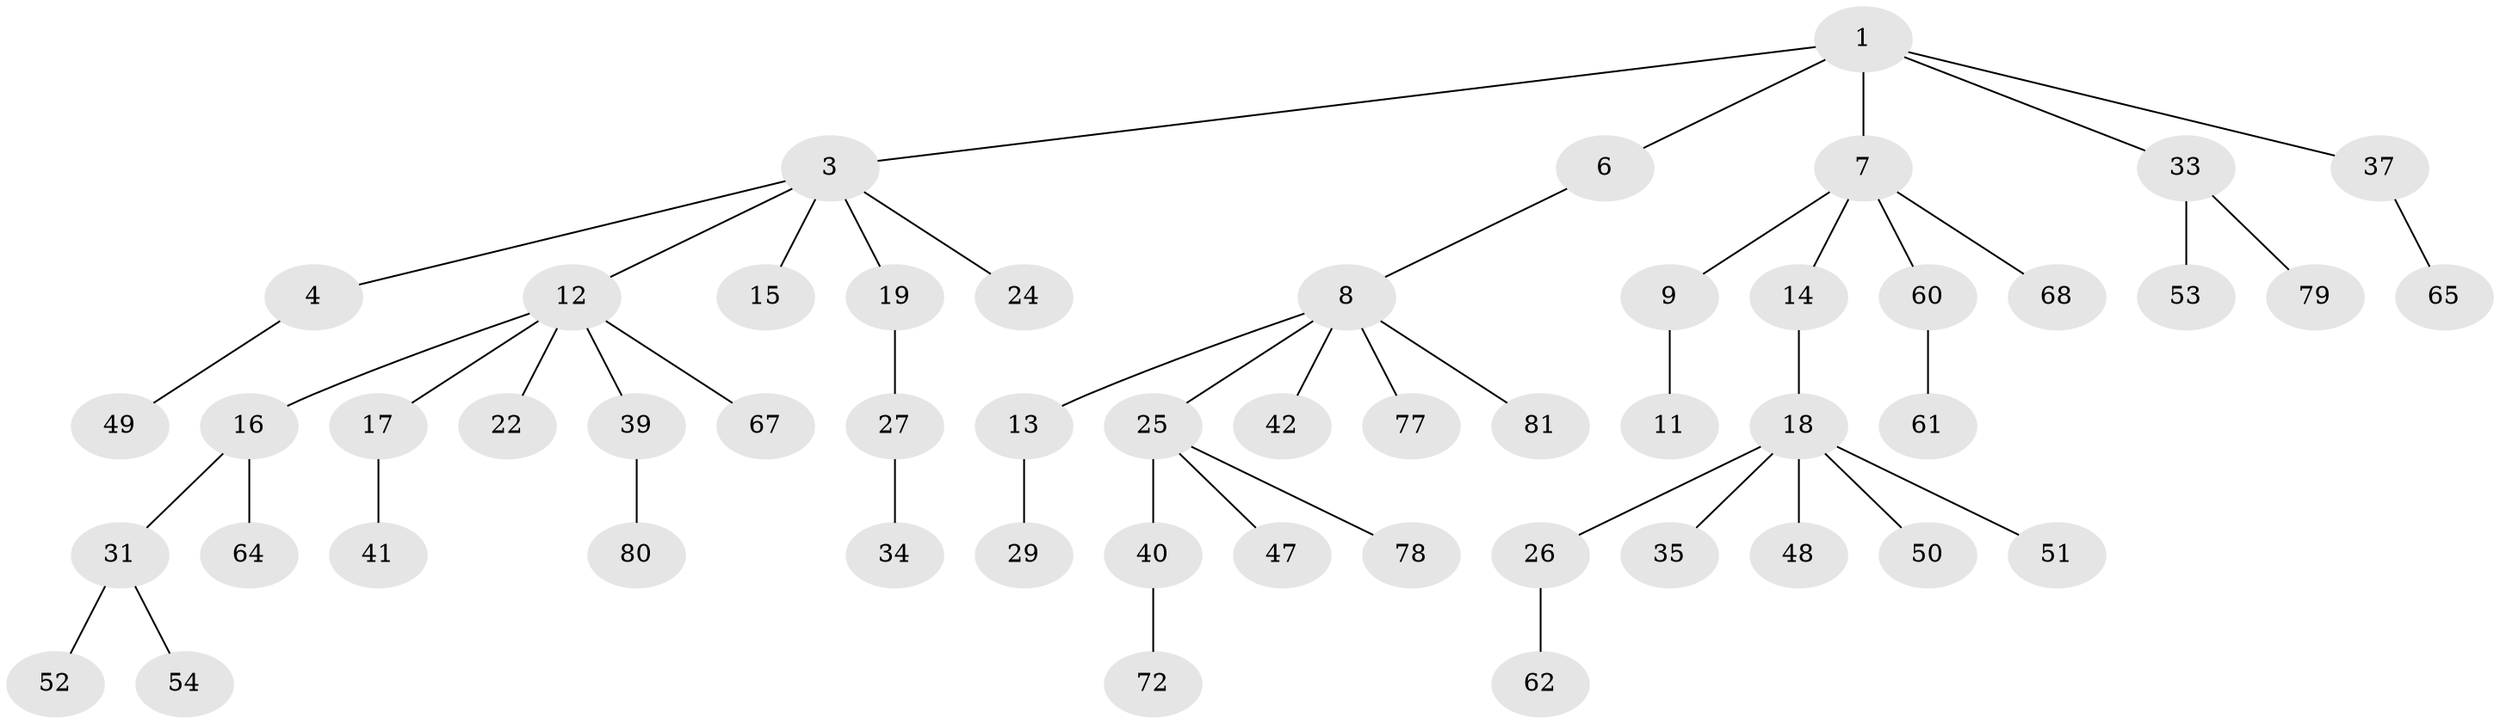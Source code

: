 // original degree distribution, {3: 0.17073170731707318, 4: 0.04878048780487805, 5: 0.024390243902439025, 2: 0.2682926829268293, 6: 0.024390243902439025, 1: 0.4634146341463415}
// Generated by graph-tools (version 1.1) at 2025/42/03/06/25 10:42:03]
// undirected, 52 vertices, 51 edges
graph export_dot {
graph [start="1"]
  node [color=gray90,style=filled];
  1 [super="+2"];
  3 [super="+5"];
  4 [super="+23"];
  6 [super="+46"];
  7 [super="+10"];
  8 [super="+28"];
  9 [super="+36"];
  11;
  12 [super="+56"];
  13 [super="+20"];
  14 [super="+59"];
  15 [super="+63"];
  16 [super="+55"];
  17 [super="+82"];
  18 [super="+21"];
  19 [super="+43"];
  22 [super="+44"];
  24;
  25 [super="+32"];
  26 [super="+30"];
  27 [super="+74"];
  29 [super="+38"];
  31 [super="+45"];
  33 [super="+73"];
  34 [super="+69"];
  35;
  37 [super="+58"];
  39;
  40 [super="+57"];
  41;
  42;
  47;
  48;
  49;
  50;
  51;
  52;
  53 [super="+70"];
  54 [super="+71"];
  60 [super="+75"];
  61 [super="+76"];
  62 [super="+66"];
  64;
  65;
  67;
  68;
  72;
  77;
  78;
  79;
  80;
  81;
  1 -- 3;
  1 -- 33;
  1 -- 37;
  1 -- 6;
  1 -- 7;
  3 -- 4;
  3 -- 15;
  3 -- 19;
  3 -- 24;
  3 -- 12;
  4 -- 49;
  6 -- 8;
  7 -- 9;
  7 -- 14;
  7 -- 60;
  7 -- 68;
  8 -- 13;
  8 -- 25;
  8 -- 77;
  8 -- 81;
  8 -- 42;
  9 -- 11;
  12 -- 16;
  12 -- 17;
  12 -- 22;
  12 -- 39;
  12 -- 67;
  13 -- 29;
  14 -- 18;
  16 -- 31;
  16 -- 64;
  17 -- 41;
  18 -- 26;
  18 -- 48;
  18 -- 35;
  18 -- 51;
  18 -- 50;
  19 -- 27;
  25 -- 47;
  25 -- 78;
  25 -- 40;
  26 -- 62;
  27 -- 34;
  31 -- 52;
  31 -- 54;
  33 -- 53;
  33 -- 79;
  37 -- 65;
  39 -- 80;
  40 -- 72;
  60 -- 61;
}
